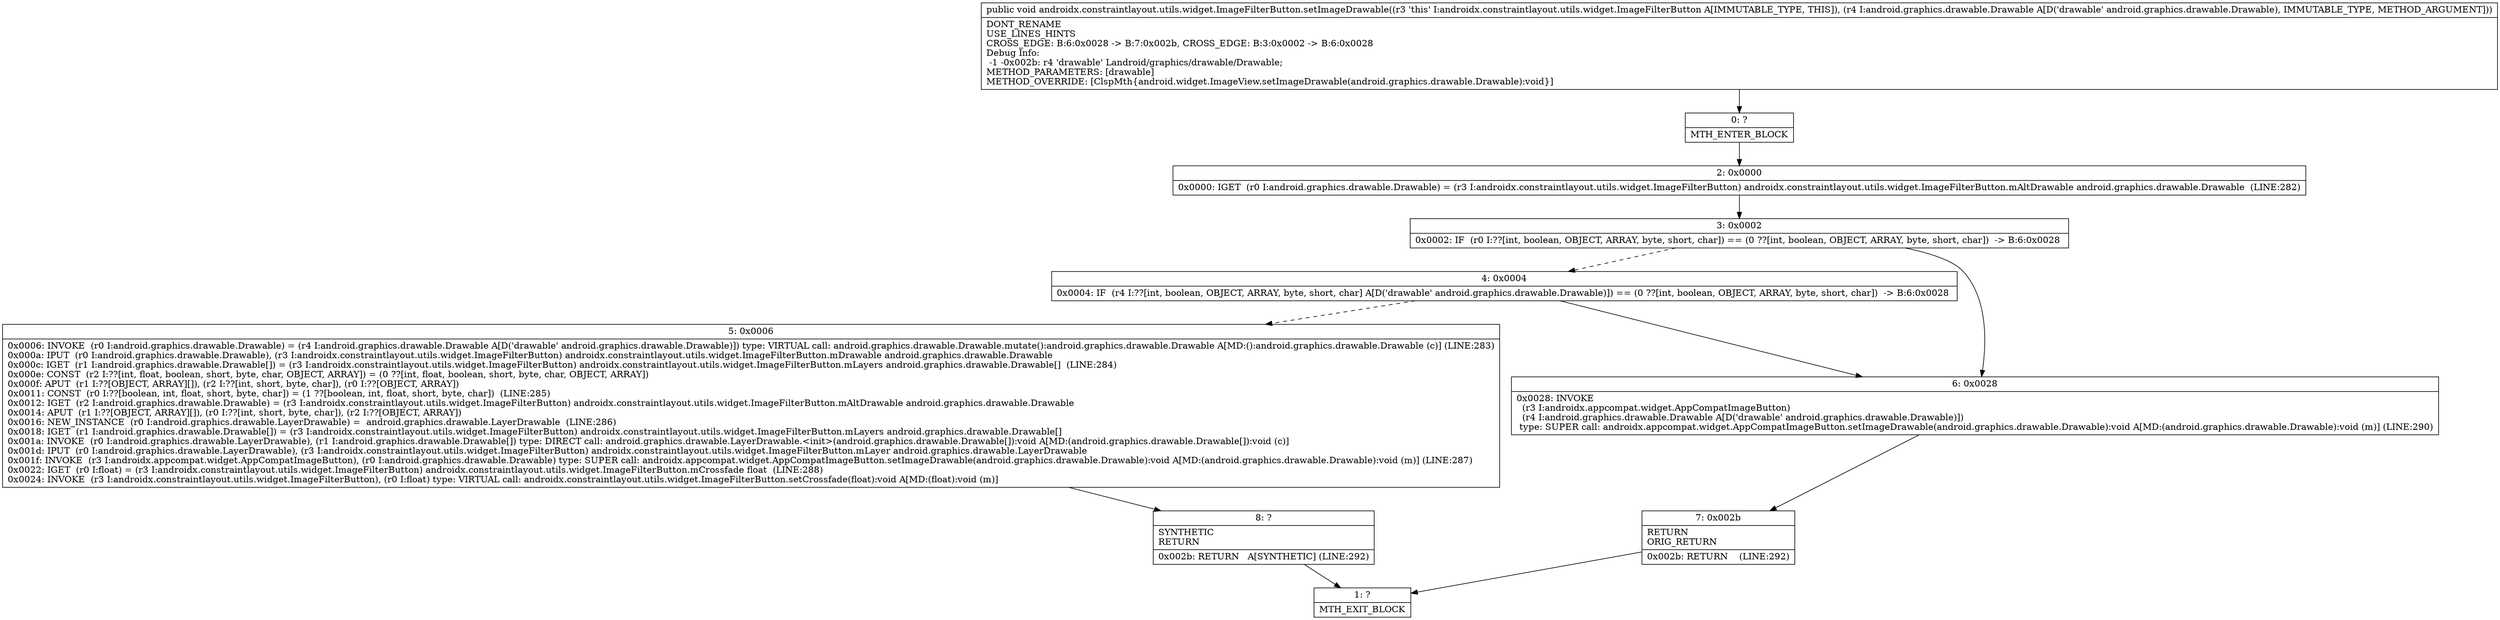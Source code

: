 digraph "CFG forandroidx.constraintlayout.utils.widget.ImageFilterButton.setImageDrawable(Landroid\/graphics\/drawable\/Drawable;)V" {
Node_0 [shape=record,label="{0\:\ ?|MTH_ENTER_BLOCK\l}"];
Node_2 [shape=record,label="{2\:\ 0x0000|0x0000: IGET  (r0 I:android.graphics.drawable.Drawable) = (r3 I:androidx.constraintlayout.utils.widget.ImageFilterButton) androidx.constraintlayout.utils.widget.ImageFilterButton.mAltDrawable android.graphics.drawable.Drawable  (LINE:282)\l}"];
Node_3 [shape=record,label="{3\:\ 0x0002|0x0002: IF  (r0 I:??[int, boolean, OBJECT, ARRAY, byte, short, char]) == (0 ??[int, boolean, OBJECT, ARRAY, byte, short, char])  \-\> B:6:0x0028 \l}"];
Node_4 [shape=record,label="{4\:\ 0x0004|0x0004: IF  (r4 I:??[int, boolean, OBJECT, ARRAY, byte, short, char] A[D('drawable' android.graphics.drawable.Drawable)]) == (0 ??[int, boolean, OBJECT, ARRAY, byte, short, char])  \-\> B:6:0x0028 \l}"];
Node_5 [shape=record,label="{5\:\ 0x0006|0x0006: INVOKE  (r0 I:android.graphics.drawable.Drawable) = (r4 I:android.graphics.drawable.Drawable A[D('drawable' android.graphics.drawable.Drawable)]) type: VIRTUAL call: android.graphics.drawable.Drawable.mutate():android.graphics.drawable.Drawable A[MD:():android.graphics.drawable.Drawable (c)] (LINE:283)\l0x000a: IPUT  (r0 I:android.graphics.drawable.Drawable), (r3 I:androidx.constraintlayout.utils.widget.ImageFilterButton) androidx.constraintlayout.utils.widget.ImageFilterButton.mDrawable android.graphics.drawable.Drawable \l0x000c: IGET  (r1 I:android.graphics.drawable.Drawable[]) = (r3 I:androidx.constraintlayout.utils.widget.ImageFilterButton) androidx.constraintlayout.utils.widget.ImageFilterButton.mLayers android.graphics.drawable.Drawable[]  (LINE:284)\l0x000e: CONST  (r2 I:??[int, float, boolean, short, byte, char, OBJECT, ARRAY]) = (0 ??[int, float, boolean, short, byte, char, OBJECT, ARRAY]) \l0x000f: APUT  (r1 I:??[OBJECT, ARRAY][]), (r2 I:??[int, short, byte, char]), (r0 I:??[OBJECT, ARRAY]) \l0x0011: CONST  (r0 I:??[boolean, int, float, short, byte, char]) = (1 ??[boolean, int, float, short, byte, char])  (LINE:285)\l0x0012: IGET  (r2 I:android.graphics.drawable.Drawable) = (r3 I:androidx.constraintlayout.utils.widget.ImageFilterButton) androidx.constraintlayout.utils.widget.ImageFilterButton.mAltDrawable android.graphics.drawable.Drawable \l0x0014: APUT  (r1 I:??[OBJECT, ARRAY][]), (r0 I:??[int, short, byte, char]), (r2 I:??[OBJECT, ARRAY]) \l0x0016: NEW_INSTANCE  (r0 I:android.graphics.drawable.LayerDrawable) =  android.graphics.drawable.LayerDrawable  (LINE:286)\l0x0018: IGET  (r1 I:android.graphics.drawable.Drawable[]) = (r3 I:androidx.constraintlayout.utils.widget.ImageFilterButton) androidx.constraintlayout.utils.widget.ImageFilterButton.mLayers android.graphics.drawable.Drawable[] \l0x001a: INVOKE  (r0 I:android.graphics.drawable.LayerDrawable), (r1 I:android.graphics.drawable.Drawable[]) type: DIRECT call: android.graphics.drawable.LayerDrawable.\<init\>(android.graphics.drawable.Drawable[]):void A[MD:(android.graphics.drawable.Drawable[]):void (c)]\l0x001d: IPUT  (r0 I:android.graphics.drawable.LayerDrawable), (r3 I:androidx.constraintlayout.utils.widget.ImageFilterButton) androidx.constraintlayout.utils.widget.ImageFilterButton.mLayer android.graphics.drawable.LayerDrawable \l0x001f: INVOKE  (r3 I:androidx.appcompat.widget.AppCompatImageButton), (r0 I:android.graphics.drawable.Drawable) type: SUPER call: androidx.appcompat.widget.AppCompatImageButton.setImageDrawable(android.graphics.drawable.Drawable):void A[MD:(android.graphics.drawable.Drawable):void (m)] (LINE:287)\l0x0022: IGET  (r0 I:float) = (r3 I:androidx.constraintlayout.utils.widget.ImageFilterButton) androidx.constraintlayout.utils.widget.ImageFilterButton.mCrossfade float  (LINE:288)\l0x0024: INVOKE  (r3 I:androidx.constraintlayout.utils.widget.ImageFilterButton), (r0 I:float) type: VIRTUAL call: androidx.constraintlayout.utils.widget.ImageFilterButton.setCrossfade(float):void A[MD:(float):void (m)]\l}"];
Node_8 [shape=record,label="{8\:\ ?|SYNTHETIC\lRETURN\l|0x002b: RETURN   A[SYNTHETIC] (LINE:292)\l}"];
Node_1 [shape=record,label="{1\:\ ?|MTH_EXIT_BLOCK\l}"];
Node_6 [shape=record,label="{6\:\ 0x0028|0x0028: INVOKE  \l  (r3 I:androidx.appcompat.widget.AppCompatImageButton)\l  (r4 I:android.graphics.drawable.Drawable A[D('drawable' android.graphics.drawable.Drawable)])\l type: SUPER call: androidx.appcompat.widget.AppCompatImageButton.setImageDrawable(android.graphics.drawable.Drawable):void A[MD:(android.graphics.drawable.Drawable):void (m)] (LINE:290)\l}"];
Node_7 [shape=record,label="{7\:\ 0x002b|RETURN\lORIG_RETURN\l|0x002b: RETURN    (LINE:292)\l}"];
MethodNode[shape=record,label="{public void androidx.constraintlayout.utils.widget.ImageFilterButton.setImageDrawable((r3 'this' I:androidx.constraintlayout.utils.widget.ImageFilterButton A[IMMUTABLE_TYPE, THIS]), (r4 I:android.graphics.drawable.Drawable A[D('drawable' android.graphics.drawable.Drawable), IMMUTABLE_TYPE, METHOD_ARGUMENT]))  | DONT_RENAME\lUSE_LINES_HINTS\lCROSS_EDGE: B:6:0x0028 \-\> B:7:0x002b, CROSS_EDGE: B:3:0x0002 \-\> B:6:0x0028\lDebug Info:\l  \-1 \-0x002b: r4 'drawable' Landroid\/graphics\/drawable\/Drawable;\lMETHOD_PARAMETERS: [drawable]\lMETHOD_OVERRIDE: [ClspMth\{android.widget.ImageView.setImageDrawable(android.graphics.drawable.Drawable):void\}]\l}"];
MethodNode -> Node_0;Node_0 -> Node_2;
Node_2 -> Node_3;
Node_3 -> Node_4[style=dashed];
Node_3 -> Node_6;
Node_4 -> Node_5[style=dashed];
Node_4 -> Node_6;
Node_5 -> Node_8;
Node_8 -> Node_1;
Node_6 -> Node_7;
Node_7 -> Node_1;
}

